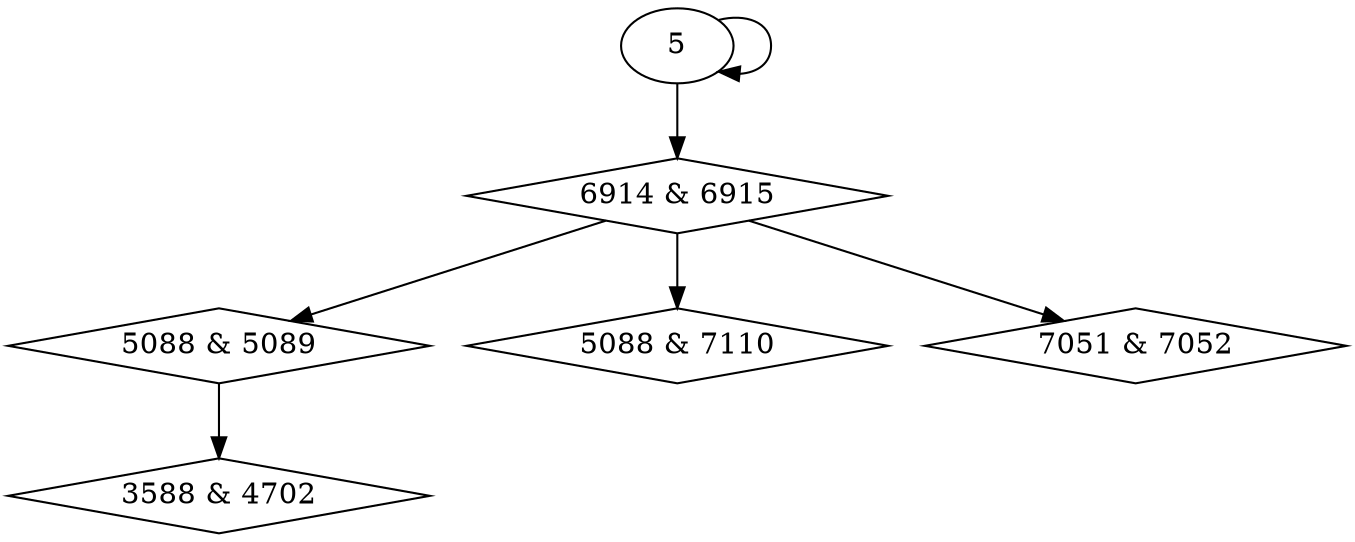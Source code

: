 digraph {
0 [label = "3588 & 4702", shape = diamond];
1 [label = "5088 & 5089", shape = diamond];
2 [label = "5088 & 7110", shape = diamond];
3 [label = "6914 & 6915", shape = diamond];
4 [label = "7051 & 7052", shape = diamond];
1 -> 0;
3 -> 1;
3 -> 2;
5 -> 3;
3 -> 4;
5 -> 5;
}

